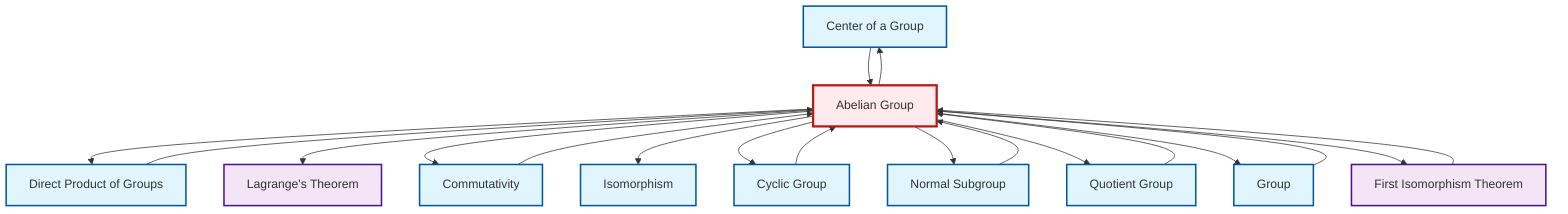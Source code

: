 graph TD
    classDef definition fill:#e1f5fe,stroke:#01579b,stroke-width:2px
    classDef theorem fill:#f3e5f5,stroke:#4a148c,stroke-width:2px
    classDef axiom fill:#fff3e0,stroke:#e65100,stroke-width:2px
    classDef example fill:#e8f5e9,stroke:#1b5e20,stroke-width:2px
    classDef current fill:#ffebee,stroke:#b71c1c,stroke-width:3px
    def-center-of-group["Center of a Group"]:::definition
    thm-first-isomorphism["First Isomorphism Theorem"]:::theorem
    def-commutativity["Commutativity"]:::definition
    def-normal-subgroup["Normal Subgroup"]:::definition
    def-quotient-group["Quotient Group"]:::definition
    def-abelian-group["Abelian Group"]:::definition
    def-isomorphism["Isomorphism"]:::definition
    def-group["Group"]:::definition
    thm-lagrange["Lagrange's Theorem"]:::theorem
    def-direct-product["Direct Product of Groups"]:::definition
    def-cyclic-group["Cyclic Group"]:::definition
    def-direct-product --> def-abelian-group
    def-abelian-group --> def-direct-product
    def-abelian-group --> thm-lagrange
    def-center-of-group --> def-abelian-group
    def-normal-subgroup --> def-abelian-group
    def-cyclic-group --> def-abelian-group
    def-abelian-group --> def-commutativity
    def-abelian-group --> def-isomorphism
    def-abelian-group --> def-cyclic-group
    def-abelian-group --> def-center-of-group
    def-group --> def-abelian-group
    def-abelian-group --> def-normal-subgroup
    def-abelian-group --> def-quotient-group
    def-abelian-group --> def-group
    def-quotient-group --> def-abelian-group
    thm-first-isomorphism --> def-abelian-group
    def-abelian-group --> thm-first-isomorphism
    def-commutativity --> def-abelian-group
    class def-abelian-group current
